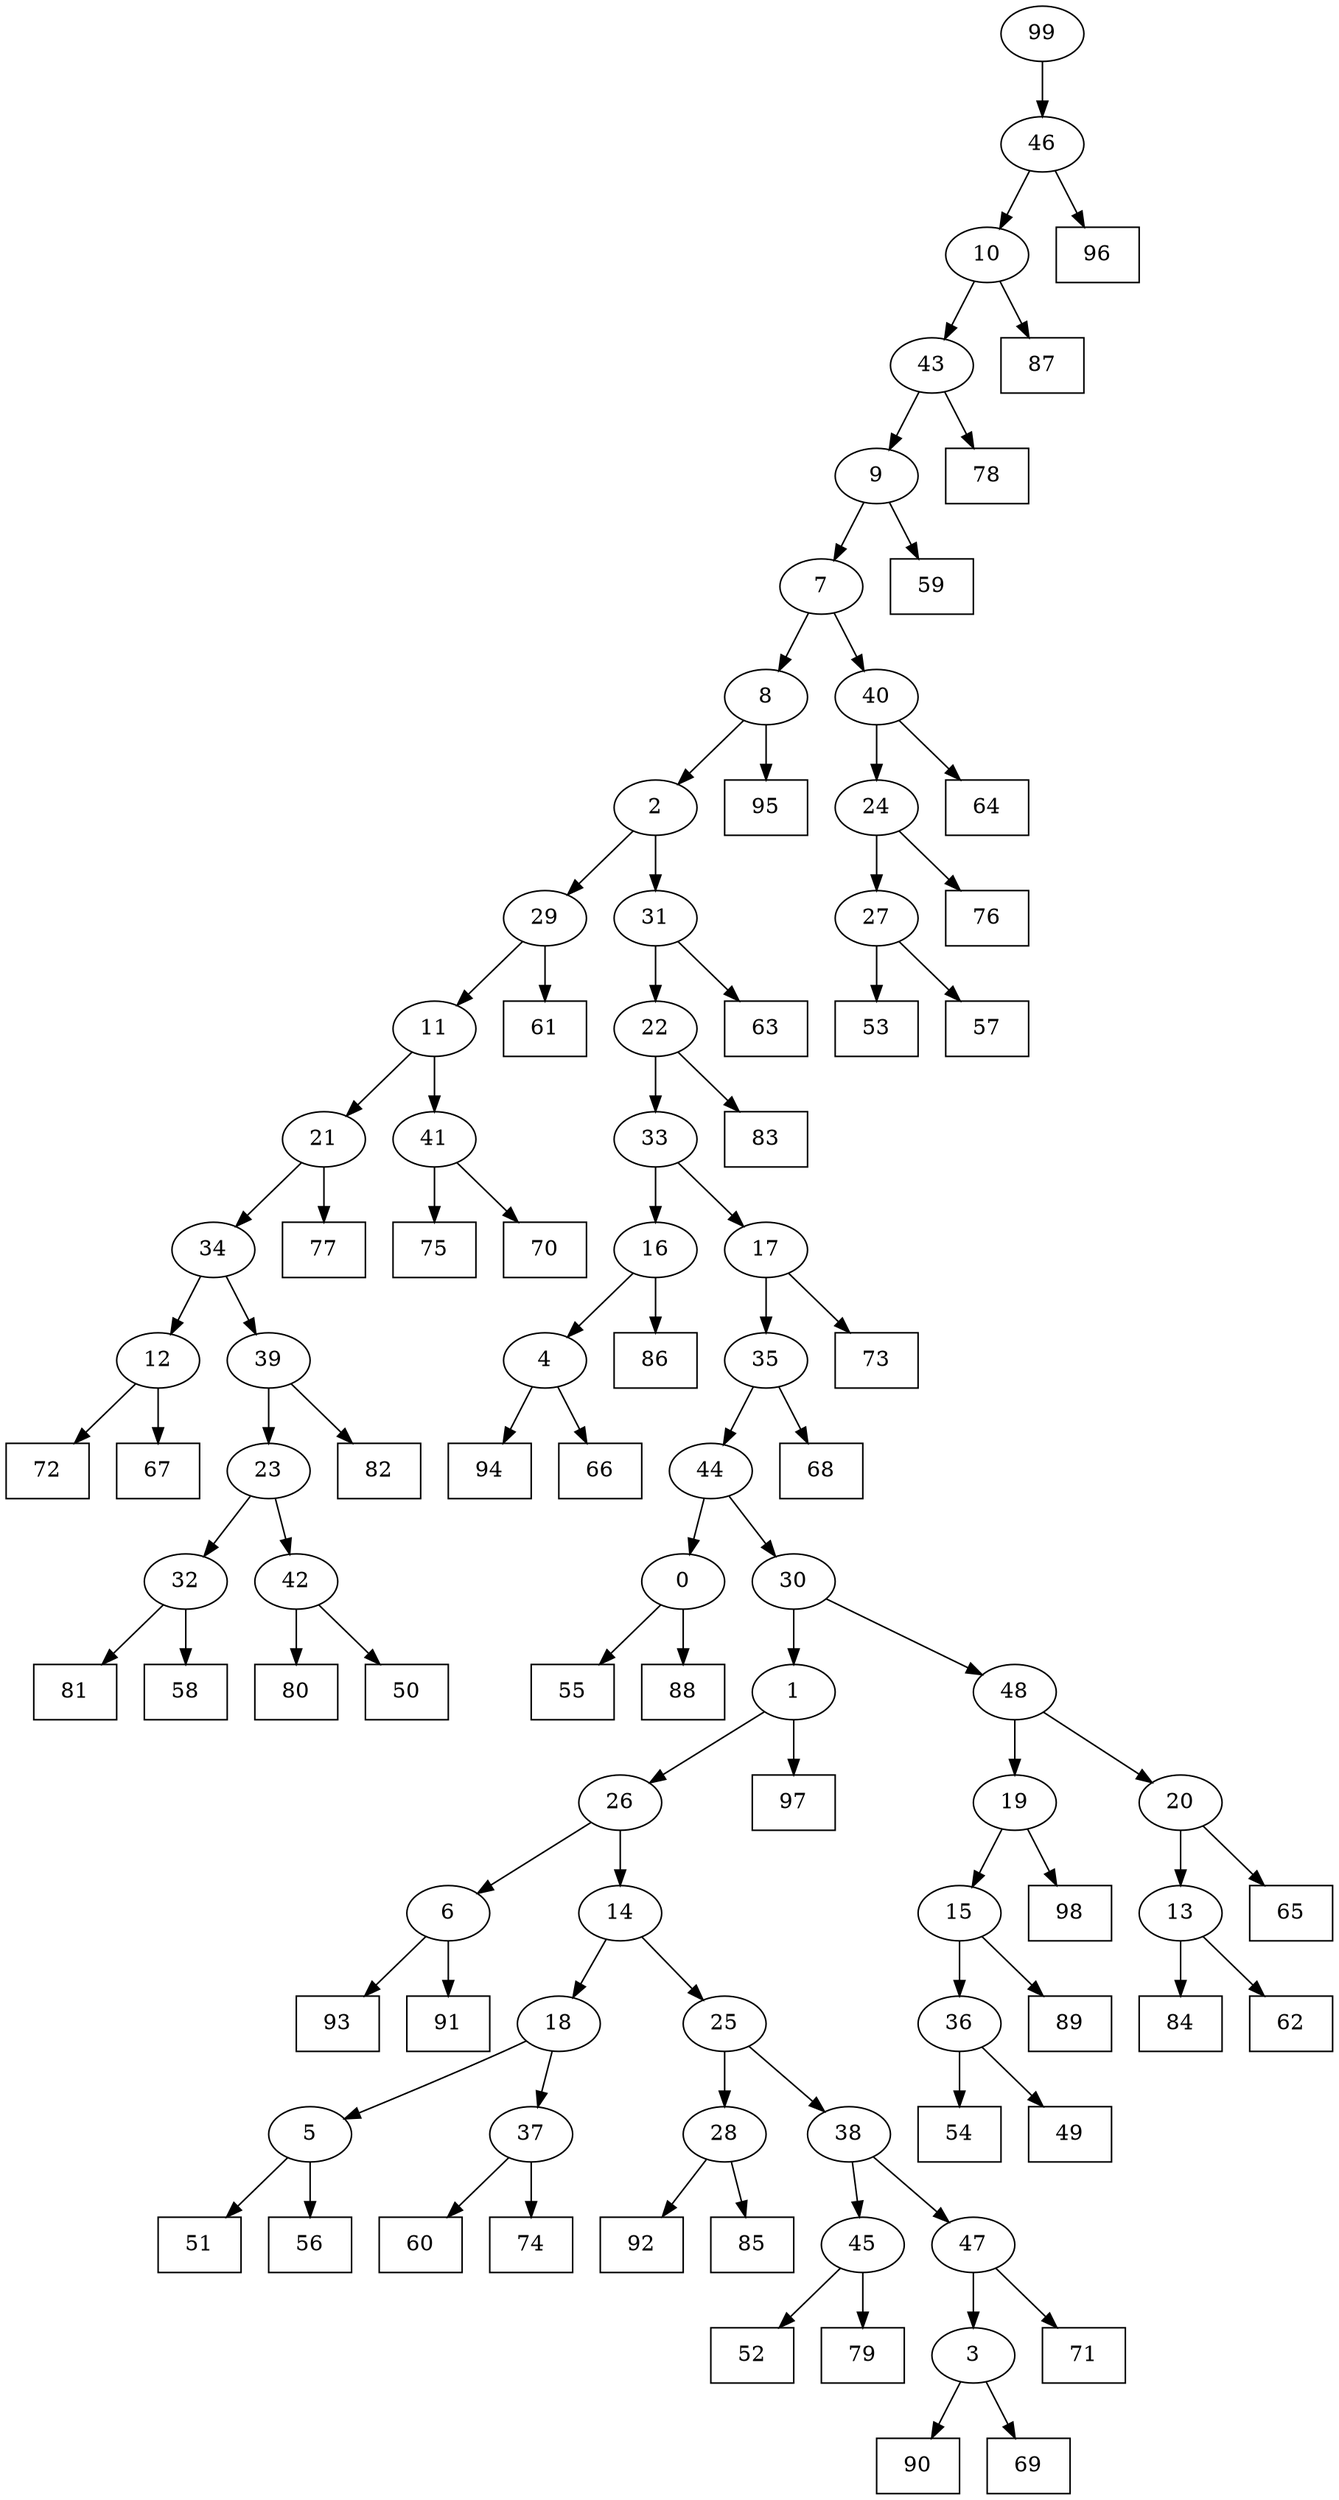 digraph G {
0[label="0"];
1[label="1"];
2[label="2"];
3[label="3"];
4[label="4"];
5[label="5"];
6[label="6"];
7[label="7"];
8[label="8"];
9[label="9"];
10[label="10"];
11[label="11"];
12[label="12"];
13[label="13"];
14[label="14"];
15[label="15"];
16[label="16"];
17[label="17"];
18[label="18"];
19[label="19"];
20[label="20"];
21[label="21"];
22[label="22"];
23[label="23"];
24[label="24"];
25[label="25"];
26[label="26"];
27[label="27"];
28[label="28"];
29[label="29"];
30[label="30"];
31[label="31"];
32[label="32"];
33[label="33"];
34[label="34"];
35[label="35"];
36[label="36"];
37[label="37"];
38[label="38"];
39[label="39"];
40[label="40"];
41[label="41"];
42[label="42"];
43[label="43"];
44[label="44"];
45[label="45"];
46[label="46"];
47[label="47"];
48[label="48"];
49[shape=box,label="86"];
50[shape=box,label="60"];
51[shape=box,label="53"];
52[shape=box,label="80"];
53[shape=box,label="73"];
54[shape=box,label="92"];
55[shape=box,label="52"];
56[shape=box,label="72"];
57[shape=box,label="64"];
58[shape=box,label="68"];
59[shape=box,label="78"];
60[shape=box,label="75"];
61[shape=box,label="79"];
62[shape=box,label="51"];
63[shape=box,label="84"];
64[shape=box,label="74"];
65[shape=box,label="54"];
66[shape=box,label="56"];
67[shape=box,label="49"];
68[shape=box,label="57"];
69[shape=box,label="71"];
70[shape=box,label="98"];
71[shape=box,label="61"];
72[shape=box,label="87"];
73[shape=box,label="59"];
74[shape=box,label="55"];
75[shape=box,label="88"];
76[shape=box,label="77"];
77[shape=box,label="82"];
78[shape=box,label="81"];
79[shape=box,label="76"];
80[shape=box,label="93"];
81[shape=box,label="91"];
82[shape=box,label="67"];
83[shape=box,label="89"];
84[shape=box,label="96"];
85[shape=box,label="65"];
86[shape=box,label="58"];
87[shape=box,label="94"];
88[shape=box,label="62"];
89[shape=box,label="90"];
90[shape=box,label="66"];
91[shape=box,label="69"];
92[shape=box,label="70"];
93[shape=box,label="50"];
94[shape=box,label="85"];
95[shape=box,label="63"];
96[shape=box,label="95"];
97[shape=box,label="83"];
98[shape=box,label="97"];
99[label="99"];
29->71 ;
20->85 ;
8->96 ;
13->63 ;
22->97 ;
10->72 ;
26->14 ;
13->88 ;
28->94 ;
25->38 ;
36->65 ;
12->82 ;
28->54 ;
24->27 ;
20->13 ;
37->64 ;
46->84 ;
38->47 ;
47->3 ;
47->69 ;
37->50 ;
42->52 ;
99->46 ;
32->78 ;
43->9 ;
12->56 ;
1->26 ;
17->53 ;
16->49 ;
41->92 ;
27->51 ;
7->8 ;
34->12 ;
21->76 ;
14->25 ;
25->28 ;
23->32 ;
32->86 ;
0->75 ;
43->59 ;
11->21 ;
21->34 ;
48->20 ;
35->58 ;
9->73 ;
45->61 ;
19->15 ;
39->23 ;
23->42 ;
27->68 ;
17->35 ;
0->74 ;
34->39 ;
39->77 ;
46->10 ;
2->31 ;
9->7 ;
45->55 ;
11->41 ;
30->1 ;
1->98 ;
44->30 ;
15->36 ;
36->67 ;
10->43 ;
40->57 ;
33->16 ;
29->11 ;
30->48 ;
42->93 ;
48->19 ;
19->70 ;
4->87 ;
2->29 ;
6->80 ;
5->66 ;
38->45 ;
33->17 ;
3->89 ;
6->81 ;
8->2 ;
35->44 ;
44->0 ;
41->60 ;
5->62 ;
7->40 ;
16->4 ;
4->90 ;
15->83 ;
31->22 ;
22->33 ;
26->6 ;
18->5 ;
31->95 ;
40->24 ;
24->79 ;
3->91 ;
14->18 ;
18->37 ;
}
